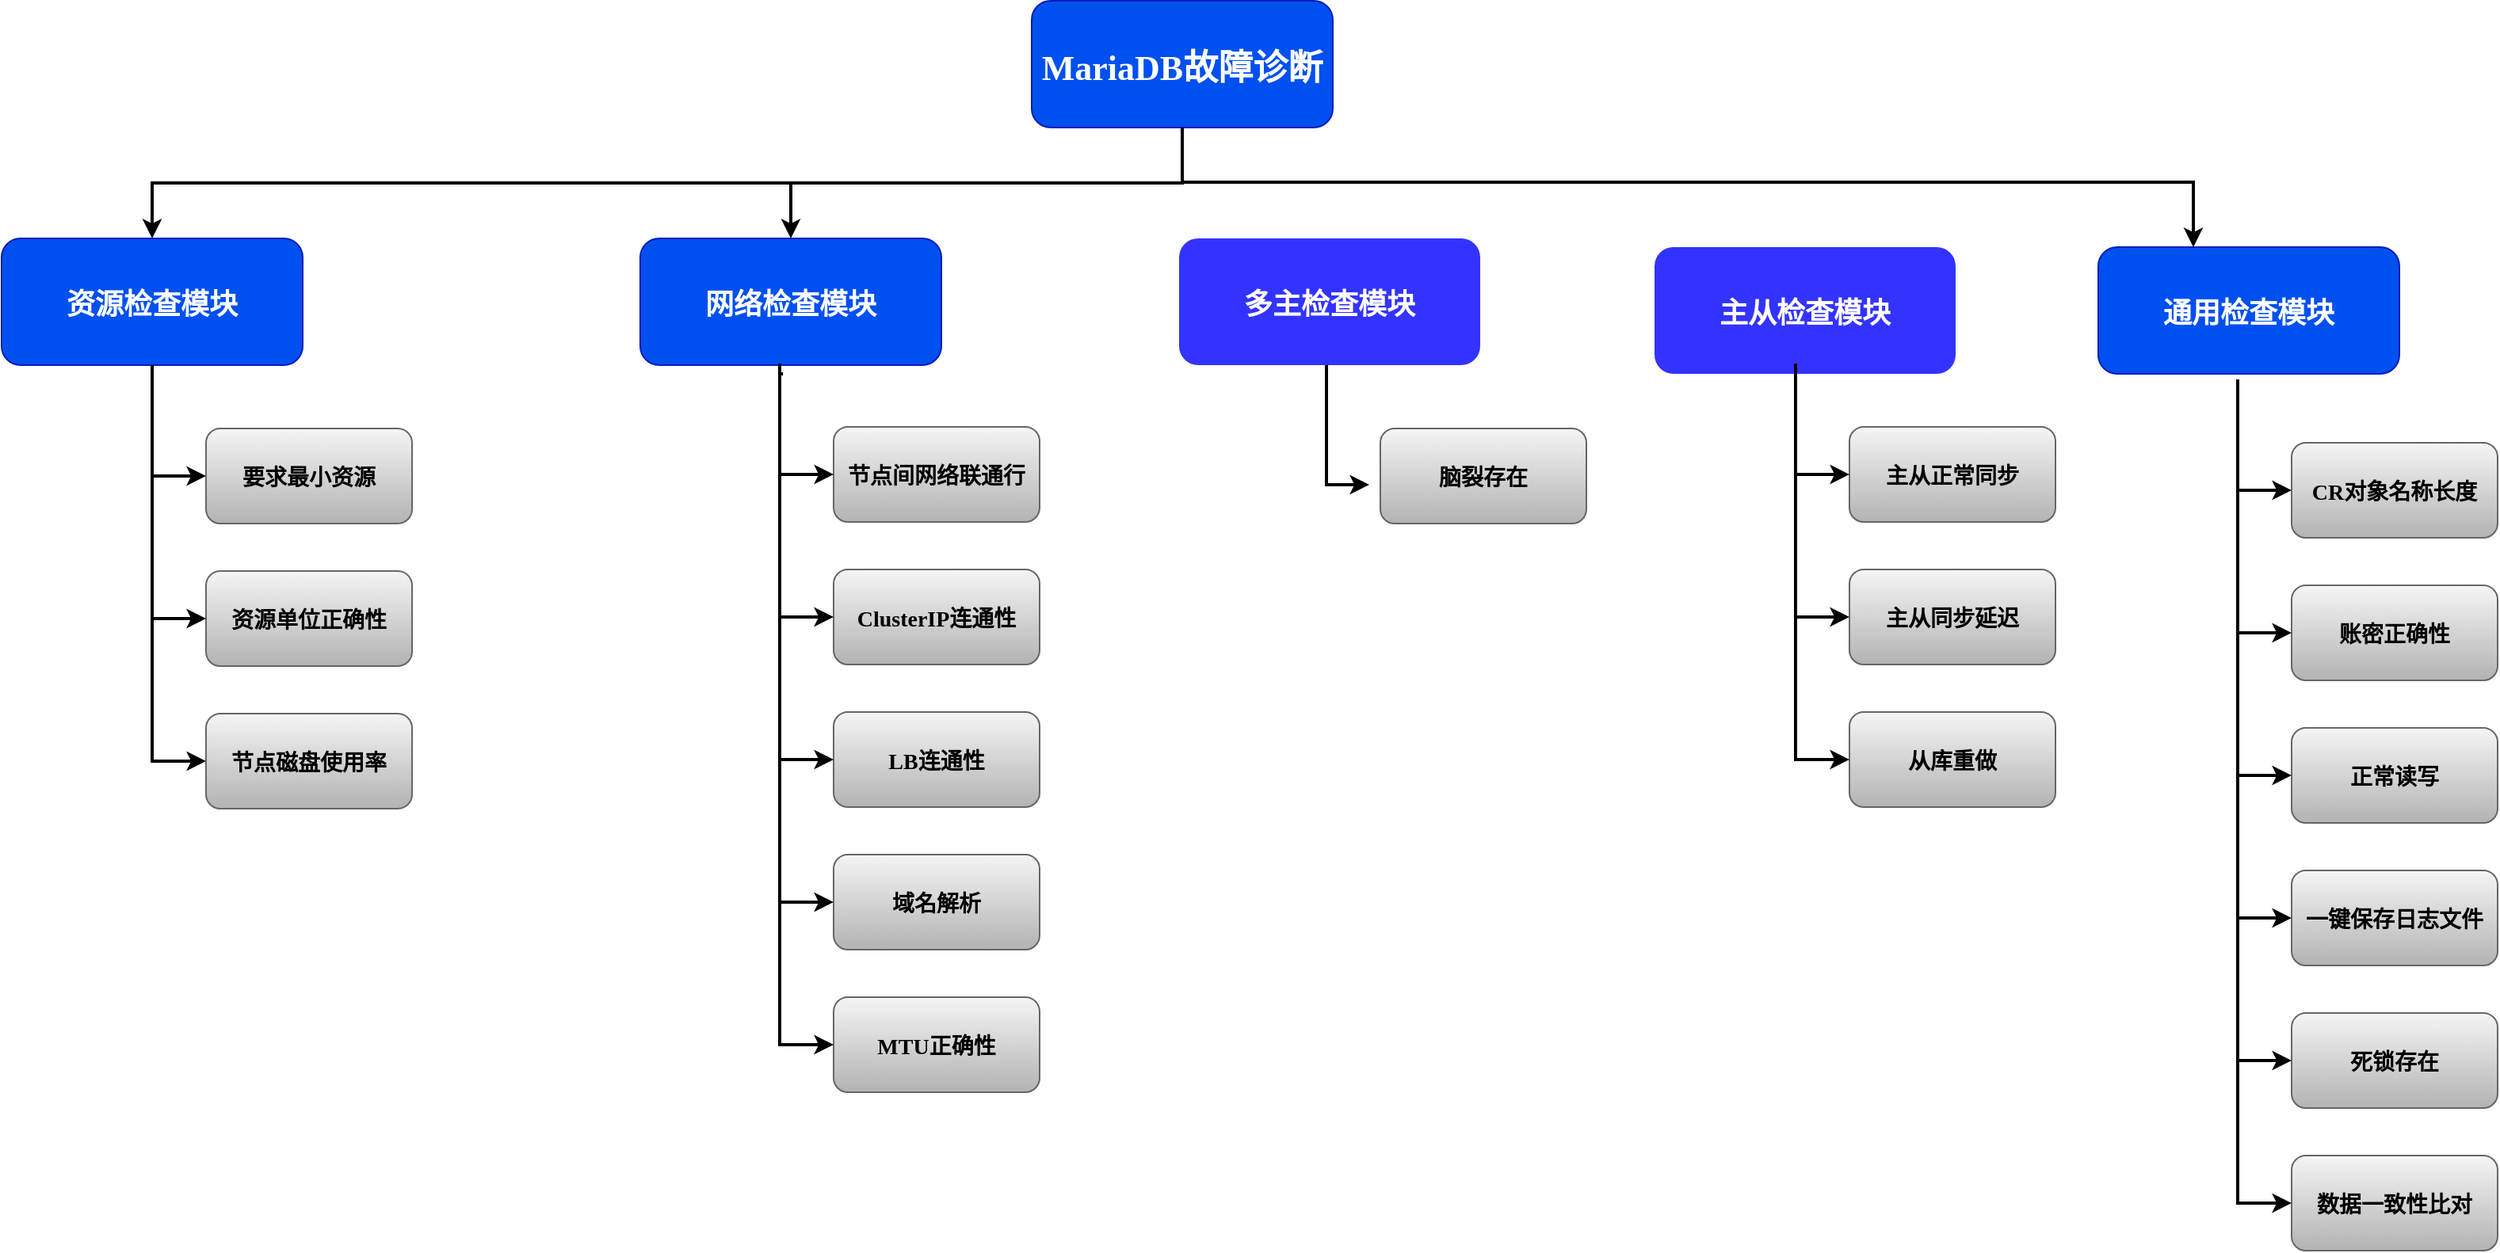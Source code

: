 <mxfile version="17.2.4" type="github">
  <diagram name="Page-1" id="2c0d36ab-eaac-3732-788b-9136903baeff">
    <mxGraphModel dx="2066" dy="1129" grid="1" gridSize="10" guides="1" tooltips="1" connect="1" arrows="1" fold="1" page="1" pageScale="1.5" pageWidth="30000" pageHeight="50069" background="none" math="0" shadow="0">
      <root>
        <mxCell id="0" />
        <mxCell id="1" parent="0" />
        <mxCell id="2" value="MariaDB故障诊断" style="rounded=1;fillColor=#0050ef;strokeColor=#001DBC;fontColor=#ffffff;fontStyle=1;fontFamily=Tahoma;fontSize=22;" parent="1" vertex="1">
          <mxGeometry x="757" y="204.5" width="190" height="80" as="geometry" />
        </mxCell>
        <mxCell id="4" value="通用检查模块" style="rounded=1;fillColor=#0050ef;strokeColor=#001DBC;fontColor=#ffffff;fontStyle=1;fontFamily=Tahoma;fontSize=18;" parent="1" vertex="1">
          <mxGeometry x="1430.0" y="360" width="190" height="80" as="geometry" />
        </mxCell>
        <mxCell id="9" value="" style="edgeStyle=elbowEdgeStyle;elbow=vertical;strokeWidth=2;rounded=0" parent="1" source="2" target="4" edge="1">
          <mxGeometry x="337" y="234.5" width="100" height="100" as="geometry">
            <mxPoint x="337" y="334.5" as="sourcePoint" />
            <mxPoint x="437" y="234.5" as="targetPoint" />
            <Array as="points">
              <mxPoint x="1490" y="319" />
              <mxPoint x="1530" y="329" />
            </Array>
          </mxGeometry>
        </mxCell>
        <mxCell id="10" value="多主检查模块" style="rounded=1;fillColor=#3333FF;gradientColor=none;strokeColor=none;fontColor=#FFFFFF;fontStyle=1;fontFamily=Tahoma;fontSize=18;" parent="1" vertex="1">
          <mxGeometry x="850" y="354.5" width="190" height="80" as="geometry" />
        </mxCell>
        <mxCell id="12" value="网络检查模块" style="rounded=1;fillColor=#0050ef;strokeColor=#001DBC;fontColor=#ffffff;fontStyle=1;fontFamily=Tahoma;fontSize=18;" parent="1" vertex="1">
          <mxGeometry x="510.0" y="354.5" width="190" height="80" as="geometry" />
        </mxCell>
        <mxCell id="13" value="资源检查模块" style="rounded=1;fillColor=#0050ef;strokeColor=#001DBC;fontStyle=1;fontFamily=Tahoma;fontSize=18;fontColor=#ffffff;" parent="1" vertex="1">
          <mxGeometry x="107" y="354.5" width="190" height="80" as="geometry" />
        </mxCell>
        <mxCell id="16" value="要求最小资源" style="rounded=1;fillColor=#f5f5f5;strokeColor=#666666;fontStyle=1;fontFamily=Tahoma;fontSize=14;gradientColor=#b3b3b3;" parent="1" vertex="1">
          <mxGeometry x="236" y="474.5" width="130" height="60" as="geometry" />
        </mxCell>
        <mxCell id="17" value="资源单位正确性" style="rounded=1;fillColor=#f5f5f5;strokeColor=#666666;fontStyle=1;fontFamily=Tahoma;fontSize=14;gradientColor=#b3b3b3;" parent="1" vertex="1">
          <mxGeometry x="236" y="564.5" width="130" height="60" as="geometry" />
        </mxCell>
        <mxCell id="18" value="节点磁盘使用率" style="rounded=1;fillColor=#f5f5f5;gradientColor=#b3b3b3;strokeColor=#666666;fontStyle=1;fontFamily=Tahoma;fontSize=14" parent="1" vertex="1">
          <mxGeometry x="236" y="654.5" width="130" height="60" as="geometry" />
        </mxCell>
        <mxCell id="59" value="" style="edgeStyle=elbowEdgeStyle;elbow=vertical;strokeWidth=2;rounded=0" parent="1" source="2" target="12" edge="1">
          <mxGeometry x="347" y="244.5" width="100" height="100" as="geometry">
            <mxPoint x="862.0" y="294.5" as="sourcePoint" />
            <mxPoint x="1467.0" y="364.5" as="targetPoint" />
          </mxGeometry>
        </mxCell>
        <mxCell id="61" value="" style="edgeStyle=elbowEdgeStyle;elbow=vertical;strokeWidth=2;rounded=0" parent="1" source="2" target="13" edge="1">
          <mxGeometry x="-23" y="154.5" width="100" height="100" as="geometry">
            <mxPoint x="-23" y="254.5" as="sourcePoint" />
            <mxPoint x="77" y="154.5" as="targetPoint" />
          </mxGeometry>
        </mxCell>
        <mxCell id="64" value="" style="edgeStyle=elbowEdgeStyle;elbow=horizontal;strokeWidth=2;rounded=0" parent="1" source="13" target="16" edge="1">
          <mxGeometry x="-23" y="154.5" width="100" height="100" as="geometry">
            <mxPoint x="-23" y="254.5" as="sourcePoint" />
            <mxPoint x="77" y="154.5" as="targetPoint" />
            <Array as="points">
              <mxPoint x="202" y="454.5" />
            </Array>
          </mxGeometry>
        </mxCell>
        <mxCell id="65" value="" style="edgeStyle=elbowEdgeStyle;elbow=horizontal;strokeWidth=2;rounded=0" parent="1" source="13" target="17" edge="1">
          <mxGeometry x="-23" y="154.5" width="100" height="100" as="geometry">
            <mxPoint x="-23" y="254.5" as="sourcePoint" />
            <mxPoint x="77" y="154.5" as="targetPoint" />
            <Array as="points">
              <mxPoint x="202" y="494.5" />
            </Array>
          </mxGeometry>
        </mxCell>
        <mxCell id="69" value="" style="edgeStyle=elbowEdgeStyle;elbow=horizontal;strokeWidth=2;rounded=0;entryX=0;entryY=0.5;entryDx=0;entryDy=0;" parent="1" source="13" target="18" edge="1">
          <mxGeometry x="-23" y="154.5" width="100" height="100" as="geometry">
            <mxPoint x="-23" y="254.5" as="sourcePoint" />
            <mxPoint x="236" y="954.5" as="targetPoint" />
            <Array as="points">
              <mxPoint x="202" y="684.5" />
            </Array>
          </mxGeometry>
        </mxCell>
        <mxCell id="xPJydppNvQIaj2kwLTz8-138" value="主从检查模块" style="rounded=1;fillColor=#3333FF;gradientColor=none;strokeColor=none;fontColor=#FFFFFF;fontStyle=1;fontFamily=Tahoma;fontSize=18;" vertex="1" parent="1">
          <mxGeometry x="1150" y="360" width="190" height="80" as="geometry" />
        </mxCell>
        <mxCell id="xPJydppNvQIaj2kwLTz8-141" value="节点间网络联通行" style="rounded=1;fillColor=#f5f5f5;strokeColor=#666666;fontStyle=1;fontFamily=Tahoma;fontSize=14;gradientColor=#b3b3b3;" vertex="1" parent="1">
          <mxGeometry x="632" y="473.5" width="130" height="60" as="geometry" />
        </mxCell>
        <mxCell id="xPJydppNvQIaj2kwLTz8-142" value="ClusterIP连通性" style="rounded=1;fillColor=#f5f5f5;strokeColor=#666666;fontStyle=1;fontFamily=Tahoma;fontSize=14;gradientColor=#b3b3b3;" vertex="1" parent="1">
          <mxGeometry x="632" y="563.5" width="130" height="60" as="geometry" />
        </mxCell>
        <mxCell id="xPJydppNvQIaj2kwLTz8-143" value="LB连通性" style="rounded=1;fillColor=#f5f5f5;gradientColor=#b3b3b3;strokeColor=#666666;fontStyle=1;fontFamily=Tahoma;fontSize=14" vertex="1" parent="1">
          <mxGeometry x="632" y="653.5" width="130" height="60" as="geometry" />
        </mxCell>
        <mxCell id="xPJydppNvQIaj2kwLTz8-144" value="域名解析" style="rounded=1;fillColor=#f5f5f5;gradientColor=#b3b3b3;strokeColor=#666666;fontStyle=1;fontFamily=Tahoma;fontSize=14" vertex="1" parent="1">
          <mxGeometry x="632" y="743.5" width="130" height="60" as="geometry" />
        </mxCell>
        <mxCell id="xPJydppNvQIaj2kwLTz8-145" value="MTU正确性" style="rounded=1;fillColor=#f5f5f5;gradientColor=#b3b3b3;strokeColor=#666666;fontStyle=1;fontFamily=Tahoma;fontSize=14" vertex="1" parent="1">
          <mxGeometry x="632" y="833.5" width="130" height="60" as="geometry" />
        </mxCell>
        <mxCell id="xPJydppNvQIaj2kwLTz8-147" value="" style="edgeStyle=elbowEdgeStyle;elbow=horizontal;strokeWidth=2;rounded=0" edge="1" parent="1" target="xPJydppNvQIaj2kwLTz8-141">
          <mxGeometry x="373" y="153.5" width="100" height="100" as="geometry">
            <mxPoint x="598" y="433.5" as="sourcePoint" />
            <mxPoint x="473" y="153.5" as="targetPoint" />
            <Array as="points">
              <mxPoint x="598" y="453.5" />
            </Array>
          </mxGeometry>
        </mxCell>
        <mxCell id="xPJydppNvQIaj2kwLTz8-148" value="" style="edgeStyle=elbowEdgeStyle;elbow=horizontal;strokeWidth=2;rounded=0" edge="1" parent="1" target="xPJydppNvQIaj2kwLTz8-142">
          <mxGeometry x="373" y="153.5" width="100" height="100" as="geometry">
            <mxPoint x="598" y="433.5" as="sourcePoint" />
            <mxPoint x="473" y="153.5" as="targetPoint" />
            <Array as="points">
              <mxPoint x="598" y="493.5" />
            </Array>
          </mxGeometry>
        </mxCell>
        <mxCell id="xPJydppNvQIaj2kwLTz8-149" value="" style="edgeStyle=elbowEdgeStyle;elbow=horizontal;strokeWidth=2;rounded=0" edge="1" parent="1" target="xPJydppNvQIaj2kwLTz8-143">
          <mxGeometry x="373" y="153.5" width="100" height="100" as="geometry">
            <mxPoint x="598" y="433.5" as="sourcePoint" />
            <mxPoint x="473" y="153.5" as="targetPoint" />
            <Array as="points">
              <mxPoint x="598" y="543.5" />
            </Array>
          </mxGeometry>
        </mxCell>
        <mxCell id="xPJydppNvQIaj2kwLTz8-150" value="" style="edgeStyle=elbowEdgeStyle;elbow=horizontal;strokeWidth=2;rounded=0" edge="1" parent="1" target="xPJydppNvQIaj2kwLTz8-144">
          <mxGeometry x="373" y="153.5" width="100" height="100" as="geometry">
            <mxPoint x="598" y="433.5" as="sourcePoint" />
            <mxPoint x="473" y="153.5" as="targetPoint" />
            <Array as="points">
              <mxPoint x="598" y="593.5" />
            </Array>
          </mxGeometry>
        </mxCell>
        <mxCell id="xPJydppNvQIaj2kwLTz8-152" value="" style="edgeStyle=elbowEdgeStyle;elbow=horizontal;strokeWidth=2;rounded=0" edge="1" parent="1">
          <mxGeometry x="373" y="63.5" width="100" height="100" as="geometry">
            <mxPoint x="600" y="440" as="sourcePoint" />
            <mxPoint x="632" y="863.5" as="targetPoint" />
            <Array as="points">
              <mxPoint x="598" y="593.5" />
            </Array>
          </mxGeometry>
        </mxCell>
        <mxCell id="xPJydppNvQIaj2kwLTz8-153" value="脑裂存在" style="rounded=1;fillColor=#f5f5f5;strokeColor=#666666;fontStyle=1;fontFamily=Tahoma;fontSize=14;gradientColor=#b3b3b3;" vertex="1" parent="1">
          <mxGeometry x="977" y="474.5" width="130" height="60" as="geometry" />
        </mxCell>
        <mxCell id="xPJydppNvQIaj2kwLTz8-164" value="" style="edgeStyle=elbowEdgeStyle;elbow=horizontal;strokeWidth=2;rounded=0" edge="1" parent="1">
          <mxGeometry x="718" y="154.5" width="100" height="100" as="geometry">
            <mxPoint x="943" y="434.5" as="sourcePoint" />
            <mxPoint x="970" y="510" as="targetPoint" />
            <Array as="points">
              <mxPoint x="943" y="684.5" />
            </Array>
          </mxGeometry>
        </mxCell>
        <mxCell id="xPJydppNvQIaj2kwLTz8-165" value="主从正常同步" style="rounded=1;fillColor=#f5f5f5;strokeColor=#666666;fontStyle=1;fontFamily=Tahoma;fontSize=14;gradientColor=#b3b3b3;" vertex="1" parent="1">
          <mxGeometry x="1273" y="473.5" width="130" height="60" as="geometry" />
        </mxCell>
        <mxCell id="xPJydppNvQIaj2kwLTz8-166" value="主从同步延迟" style="rounded=1;fillColor=#f5f5f5;strokeColor=#666666;fontStyle=1;fontFamily=Tahoma;fontSize=14;gradientColor=#b3b3b3;" vertex="1" parent="1">
          <mxGeometry x="1273" y="563.5" width="130" height="60" as="geometry" />
        </mxCell>
        <mxCell id="xPJydppNvQIaj2kwLTz8-167" value="从库重做" style="rounded=1;fillColor=#f5f5f5;gradientColor=#b3b3b3;strokeColor=#666666;fontStyle=1;fontFamily=Tahoma;fontSize=14" vertex="1" parent="1">
          <mxGeometry x="1273" y="653.5" width="130" height="60" as="geometry" />
        </mxCell>
        <mxCell id="xPJydppNvQIaj2kwLTz8-171" value="" style="edgeStyle=elbowEdgeStyle;elbow=horizontal;strokeWidth=2;rounded=0" edge="1" parent="1" target="xPJydppNvQIaj2kwLTz8-165">
          <mxGeometry x="1014" y="153.5" width="100" height="100" as="geometry">
            <mxPoint x="1239" y="433.5" as="sourcePoint" />
            <mxPoint x="1114" y="153.5" as="targetPoint" />
            <Array as="points">
              <mxPoint x="1239" y="453.5" />
            </Array>
          </mxGeometry>
        </mxCell>
        <mxCell id="xPJydppNvQIaj2kwLTz8-172" value="" style="edgeStyle=elbowEdgeStyle;elbow=horizontal;strokeWidth=2;rounded=0" edge="1" parent="1" target="xPJydppNvQIaj2kwLTz8-166">
          <mxGeometry x="1014" y="153.5" width="100" height="100" as="geometry">
            <mxPoint x="1239" y="433.5" as="sourcePoint" />
            <mxPoint x="1114" y="153.5" as="targetPoint" />
            <Array as="points">
              <mxPoint x="1239" y="493.5" />
            </Array>
          </mxGeometry>
        </mxCell>
        <mxCell id="xPJydppNvQIaj2kwLTz8-176" value="" style="edgeStyle=elbowEdgeStyle;elbow=horizontal;strokeWidth=2;rounded=0;entryX=0;entryY=0.5;entryDx=0;entryDy=0;" edge="1" parent="1" target="xPJydppNvQIaj2kwLTz8-167">
          <mxGeometry x="1014" y="153.5" width="100" height="100" as="geometry">
            <mxPoint x="1239" y="433.5" as="sourcePoint" />
            <mxPoint x="1273" y="953.5" as="targetPoint" />
            <Array as="points">
              <mxPoint x="1239" y="683.5" />
            </Array>
          </mxGeometry>
        </mxCell>
        <mxCell id="xPJydppNvQIaj2kwLTz8-177" value="CR对象名称长度" style="rounded=1;fillColor=#f5f5f5;strokeColor=#666666;fontStyle=1;fontFamily=Tahoma;fontSize=14;gradientColor=#b3b3b3;" vertex="1" parent="1">
          <mxGeometry x="1552" y="483.5" width="130" height="60" as="geometry" />
        </mxCell>
        <mxCell id="xPJydppNvQIaj2kwLTz8-178" value="账密正确性" style="rounded=1;fillColor=#f5f5f5;strokeColor=#666666;fontStyle=1;fontFamily=Tahoma;fontSize=14;gradientColor=#b3b3b3;" vertex="1" parent="1">
          <mxGeometry x="1552" y="573.5" width="130" height="60" as="geometry" />
        </mxCell>
        <mxCell id="xPJydppNvQIaj2kwLTz8-179" value="正常读写" style="rounded=1;fillColor=#f5f5f5;gradientColor=#b3b3b3;strokeColor=#666666;fontStyle=1;fontFamily=Tahoma;fontSize=14" vertex="1" parent="1">
          <mxGeometry x="1552" y="663.5" width="130" height="60" as="geometry" />
        </mxCell>
        <mxCell id="xPJydppNvQIaj2kwLTz8-180" value="一键保存日志文件" style="rounded=1;fillColor=#f5f5f5;gradientColor=#b3b3b3;strokeColor=#666666;fontStyle=1;fontFamily=Tahoma;fontSize=14" vertex="1" parent="1">
          <mxGeometry x="1552" y="753.5" width="130" height="60" as="geometry" />
        </mxCell>
        <mxCell id="xPJydppNvQIaj2kwLTz8-181" value="死锁存在" style="rounded=1;fillColor=#f5f5f5;gradientColor=#b3b3b3;strokeColor=#666666;fontStyle=1;fontFamily=Tahoma;fontSize=14" vertex="1" parent="1">
          <mxGeometry x="1552" y="843.5" width="130" height="60" as="geometry" />
        </mxCell>
        <mxCell id="xPJydppNvQIaj2kwLTz8-182" value="数据一致性比对" style="rounded=1;fillColor=#f5f5f5;gradientColor=#b3b3b3;strokeColor=#666666;fontStyle=1;fontFamily=Tahoma;fontSize=14" vertex="1" parent="1">
          <mxGeometry x="1552" y="933.5" width="130" height="60" as="geometry" />
        </mxCell>
        <mxCell id="xPJydppNvQIaj2kwLTz8-183" value="" style="edgeStyle=elbowEdgeStyle;elbow=horizontal;strokeWidth=2;rounded=0" edge="1" parent="1" target="xPJydppNvQIaj2kwLTz8-177">
          <mxGeometry x="1293" y="163.5" width="100" height="100" as="geometry">
            <mxPoint x="1518" y="443.5" as="sourcePoint" />
            <mxPoint x="1393" y="163.5" as="targetPoint" />
            <Array as="points">
              <mxPoint x="1518" y="463.5" />
            </Array>
          </mxGeometry>
        </mxCell>
        <mxCell id="xPJydppNvQIaj2kwLTz8-184" value="" style="edgeStyle=elbowEdgeStyle;elbow=horizontal;strokeWidth=2;rounded=0" edge="1" parent="1" target="xPJydppNvQIaj2kwLTz8-178">
          <mxGeometry x="1293" y="163.5" width="100" height="100" as="geometry">
            <mxPoint x="1518" y="443.5" as="sourcePoint" />
            <mxPoint x="1393" y="163.5" as="targetPoint" />
            <Array as="points">
              <mxPoint x="1518" y="503.5" />
            </Array>
          </mxGeometry>
        </mxCell>
        <mxCell id="xPJydppNvQIaj2kwLTz8-185" value="" style="edgeStyle=elbowEdgeStyle;elbow=horizontal;strokeWidth=2;rounded=0" edge="1" parent="1" target="xPJydppNvQIaj2kwLTz8-179">
          <mxGeometry x="1293" y="163.5" width="100" height="100" as="geometry">
            <mxPoint x="1518" y="443.5" as="sourcePoint" />
            <mxPoint x="1393" y="163.5" as="targetPoint" />
            <Array as="points">
              <mxPoint x="1518" y="553.5" />
            </Array>
          </mxGeometry>
        </mxCell>
        <mxCell id="xPJydppNvQIaj2kwLTz8-186" value="" style="edgeStyle=elbowEdgeStyle;elbow=horizontal;strokeWidth=2;rounded=0" edge="1" parent="1" target="xPJydppNvQIaj2kwLTz8-180">
          <mxGeometry x="1293" y="163.5" width="100" height="100" as="geometry">
            <mxPoint x="1518" y="443.5" as="sourcePoint" />
            <mxPoint x="1393" y="163.5" as="targetPoint" />
            <Array as="points">
              <mxPoint x="1518" y="603.5" />
            </Array>
          </mxGeometry>
        </mxCell>
        <mxCell id="xPJydppNvQIaj2kwLTz8-187" value="" style="edgeStyle=elbowEdgeStyle;elbow=horizontal;strokeWidth=2;rounded=0" edge="1" parent="1" target="xPJydppNvQIaj2kwLTz8-181">
          <mxGeometry x="1293" y="163.5" width="100" height="100" as="geometry">
            <mxPoint x="1518" y="443.5" as="sourcePoint" />
            <mxPoint x="1393" y="163.5" as="targetPoint" />
            <Array as="points">
              <mxPoint x="1518" y="643.5" />
            </Array>
          </mxGeometry>
        </mxCell>
        <mxCell id="xPJydppNvQIaj2kwLTz8-188" value="" style="edgeStyle=elbowEdgeStyle;elbow=horizontal;strokeWidth=2;rounded=0" edge="1" parent="1" target="xPJydppNvQIaj2kwLTz8-182">
          <mxGeometry x="1293" y="163.5" width="100" height="100" as="geometry">
            <mxPoint x="1518" y="443.5" as="sourcePoint" />
            <mxPoint x="1393" y="163.5" as="targetPoint" />
            <Array as="points">
              <mxPoint x="1518" y="693.5" />
            </Array>
          </mxGeometry>
        </mxCell>
      </root>
    </mxGraphModel>
  </diagram>
</mxfile>
